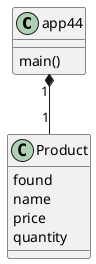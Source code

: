 @startuml
class app44
{
main()
}
class Product
{
found
name
price
quantity
}
app44 "1" *-- "1" Product
@enduml